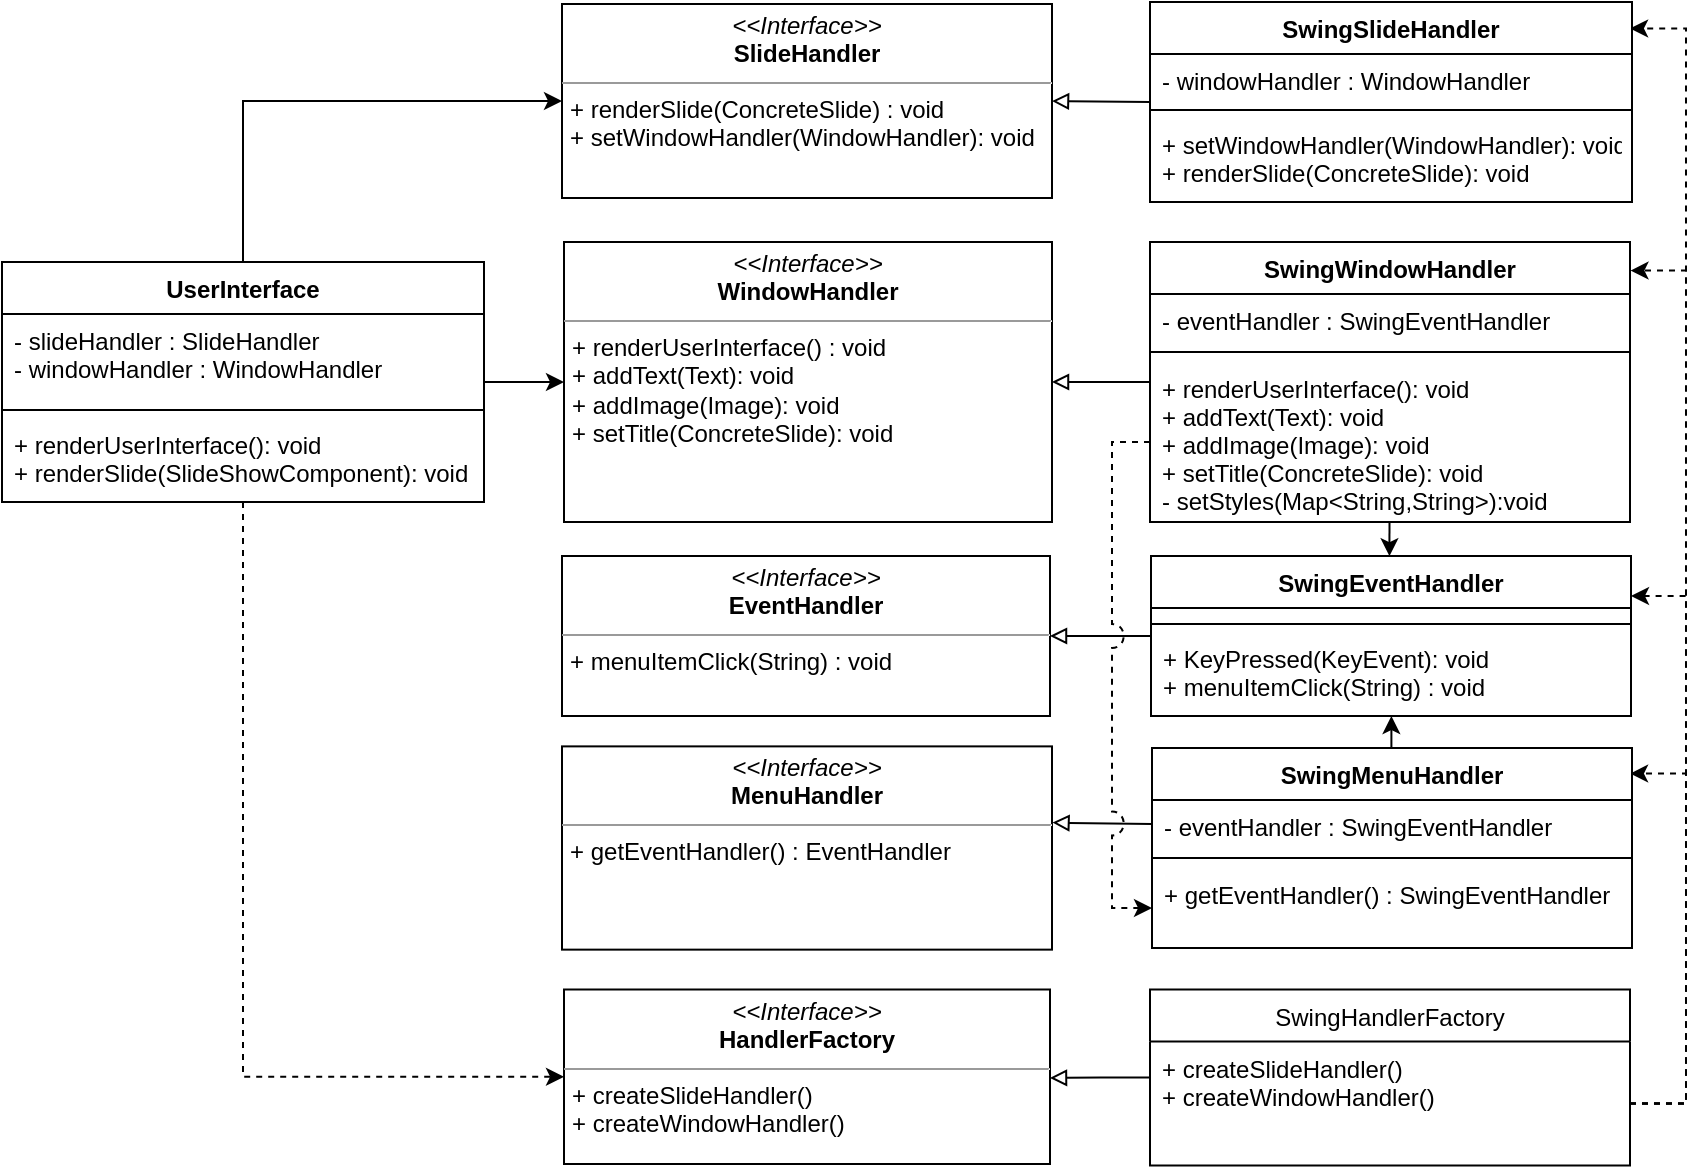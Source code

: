 <mxfile version="20.5.1" type="device"><diagram id="LJ5cOvNiz4a--_LxyvX9" name="Page-1"><mxGraphModel dx="1639" dy="878" grid="1" gridSize="10" guides="1" tooltips="1" connect="1" arrows="1" fold="1" page="1" pageScale="1" pageWidth="1654" pageHeight="2336" math="0" shadow="0"><root><mxCell id="0"/><mxCell id="1" parent="0"/><mxCell id="jVSI2GruWO6cFV0-CORd-1" style="edgeStyle=orthogonalEdgeStyle;rounded=0;orthogonalLoop=1;jettySize=auto;html=1;entryX=1;entryY=0.5;entryDx=0;entryDy=0;startArrow=none;startFill=0;endArrow=block;endFill=0;" edge="1" parent="1" source="jVSI2GruWO6cFV0-CORd-2" target="jVSI2GruWO6cFV0-CORd-22"><mxGeometry relative="1" as="geometry"><mxPoint x="296.5" y="523.13" as="targetPoint"/></mxGeometry></mxCell><mxCell id="jVSI2GruWO6cFV0-CORd-2" value="SwingEventHandler" style="swimlane;fontStyle=1;align=center;verticalAlign=top;childLayout=stackLayout;horizontal=1;startSize=26;horizontalStack=0;resizeParent=1;resizeParentMax=0;resizeLast=0;collapsible=1;marginBottom=0;" vertex="1" parent="1"><mxGeometry x="594.5" y="297.0" width="240" height="80" as="geometry"/></mxCell><mxCell id="jVSI2GruWO6cFV0-CORd-3" value=" " style="text;strokeColor=none;fillColor=none;align=left;verticalAlign=top;spacingLeft=4;spacingRight=4;overflow=hidden;rotatable=0;points=[[0,0.5],[1,0.5]];portConstraint=eastwest;" vertex="1" parent="jVSI2GruWO6cFV0-CORd-2"><mxGeometry y="26" width="240" height="4" as="geometry"/></mxCell><mxCell id="jVSI2GruWO6cFV0-CORd-4" value="" style="line;strokeWidth=1;fillColor=none;align=left;verticalAlign=middle;spacingTop=-1;spacingLeft=3;spacingRight=3;rotatable=0;labelPosition=right;points=[];portConstraint=eastwest;strokeColor=inherit;" vertex="1" parent="jVSI2GruWO6cFV0-CORd-2"><mxGeometry y="30" width="240" height="8" as="geometry"/></mxCell><mxCell id="jVSI2GruWO6cFV0-CORd-5" value="+ KeyPressed(KeyEvent): void&#10;+ menuItemClick(String) : void" style="text;strokeColor=none;fillColor=none;align=left;verticalAlign=top;spacingLeft=4;spacingRight=4;overflow=hidden;rotatable=0;points=[[0,0.5],[1,0.5]];portConstraint=eastwest;" vertex="1" parent="jVSI2GruWO6cFV0-CORd-2"><mxGeometry y="38" width="240" height="42" as="geometry"/></mxCell><mxCell id="jVSI2GruWO6cFV0-CORd-6" style="edgeStyle=orthogonalEdgeStyle;rounded=0;jumpStyle=arc;jumpSize=12;orthogonalLoop=1;jettySize=auto;html=1;entryX=1;entryY=0.5;entryDx=0;entryDy=0;startArrow=none;startFill=0;endArrow=block;endFill=0;" edge="1" parent="1" source="jVSI2GruWO6cFV0-CORd-8" target="jVSI2GruWO6cFV0-CORd-20"><mxGeometry relative="1" as="geometry"/></mxCell><mxCell id="jVSI2GruWO6cFV0-CORd-7" style="edgeStyle=orthogonalEdgeStyle;rounded=0;jumpStyle=arc;jumpSize=12;orthogonalLoop=1;jettySize=auto;html=1;startArrow=none;startFill=0;endArrow=classic;endFill=1;entryX=0.833;entryY=0.466;entryDx=0;entryDy=0;entryPerimeter=0;exitX=0.499;exitY=0.998;exitDx=0;exitDy=0;exitPerimeter=0;" edge="1" parent="1" source="jVSI2GruWO6cFV0-CORd-11"><mxGeometry relative="1" as="geometry"><mxPoint x="716.005" y="276" as="sourcePoint"/><mxPoint x="713.7" y="297.072" as="targetPoint"/></mxGeometry></mxCell><mxCell id="jVSI2GruWO6cFV0-CORd-8" value="SwingWindowHandler" style="swimlane;fontStyle=1;align=center;verticalAlign=top;childLayout=stackLayout;horizontal=1;startSize=26;horizontalStack=0;resizeParent=1;resizeParentMax=0;resizeLast=0;collapsible=1;marginBottom=0;" vertex="1" parent="1"><mxGeometry x="594" y="140" width="240" height="140" as="geometry"/></mxCell><mxCell id="jVSI2GruWO6cFV0-CORd-9" value="- eventHandler : SwingEventHandler " style="text;strokeColor=none;fillColor=none;align=left;verticalAlign=top;spacingLeft=4;spacingRight=4;overflow=hidden;rotatable=0;points=[[0,0.5],[1,0.5]];portConstraint=eastwest;" vertex="1" parent="jVSI2GruWO6cFV0-CORd-8"><mxGeometry y="26" width="240" height="24" as="geometry"/></mxCell><mxCell id="jVSI2GruWO6cFV0-CORd-10" value="" style="line;strokeWidth=1;fillColor=none;align=left;verticalAlign=middle;spacingTop=-1;spacingLeft=3;spacingRight=3;rotatable=0;labelPosition=right;points=[];portConstraint=eastwest;strokeColor=inherit;" vertex="1" parent="jVSI2GruWO6cFV0-CORd-8"><mxGeometry y="50" width="240" height="10" as="geometry"/></mxCell><mxCell id="jVSI2GruWO6cFV0-CORd-11" value="+ renderUserInterface(): void&#10;+ addText(Text): void&#10;+ addImage(Image): void&#10;+ setTitle(ConcreteSlide): void&#10;- setStyles(Map&lt;String,String&gt;):void&#10;&#10;" style="text;strokeColor=none;fillColor=none;align=left;verticalAlign=top;spacingLeft=4;spacingRight=4;overflow=hidden;rotatable=0;points=[[0,0.5],[1,0.5]];portConstraint=eastwest;" vertex="1" parent="jVSI2GruWO6cFV0-CORd-8"><mxGeometry y="60" width="240" height="80" as="geometry"/></mxCell><mxCell id="jVSI2GruWO6cFV0-CORd-12" value="&lt;p style=&quot;margin:0px;margin-top:4px;text-align:center;&quot;&gt;&lt;i&gt;&amp;lt;&amp;lt;Interface&amp;gt;&amp;gt;&lt;/i&gt;&lt;br&gt;&lt;b&gt;HandlerFactory&lt;/b&gt;&lt;/p&gt;&lt;hr size=&quot;1&quot;&gt;&lt;p style=&quot;margin:0px;margin-left:4px;&quot;&gt;&lt;span style=&quot;background-color: initial;&quot;&gt;+ createSlideHandler()&lt;/span&gt;&lt;br&gt;&lt;/p&gt;&lt;p style=&quot;margin:0px;margin-left:4px;&quot;&gt;+ createWindowHandler()&lt;/p&gt;" style="verticalAlign=top;align=left;overflow=fill;fontSize=12;fontFamily=Helvetica;html=1;" vertex="1" parent="1"><mxGeometry x="301" y="513.75" width="243" height="87.25" as="geometry"/></mxCell><mxCell id="jVSI2GruWO6cFV0-CORd-13" style="edgeStyle=orthogonalEdgeStyle;rounded=0;orthogonalLoop=1;jettySize=auto;html=1;endArrow=block;endFill=0;" edge="1" parent="1" source="jVSI2GruWO6cFV0-CORd-18"><mxGeometry relative="1" as="geometry"><mxPoint x="544" y="558" as="targetPoint"/></mxGeometry></mxCell><mxCell id="jVSI2GruWO6cFV0-CORd-14" style="edgeStyle=orthogonalEdgeStyle;rounded=0;jumpStyle=none;jumpSize=12;orthogonalLoop=1;jettySize=auto;html=1;entryX=0.996;entryY=0.128;entryDx=0;entryDy=0;entryPerimeter=0;startArrow=none;startFill=0;endArrow=classic;endFill=1;exitX=1;exitY=0.5;exitDx=0;exitDy=0;dashed=1;" edge="1" parent="1" source="jVSI2GruWO6cFV0-CORd-19" target="jVSI2GruWO6cFV0-CORd-30"><mxGeometry relative="1" as="geometry"><Array as="points"><mxPoint x="862" y="571"/><mxPoint x="862" y="406"/></Array></mxGeometry></mxCell><mxCell id="jVSI2GruWO6cFV0-CORd-15" style="edgeStyle=orthogonalEdgeStyle;rounded=0;jumpStyle=none;jumpSize=12;orthogonalLoop=1;jettySize=auto;html=1;entryX=1;entryY=0.25;entryDx=0;entryDy=0;dashed=1;startArrow=none;startFill=0;endArrow=classic;endFill=1;exitX=1;exitY=0.5;exitDx=0;exitDy=0;" edge="1" parent="1" source="jVSI2GruWO6cFV0-CORd-19" target="jVSI2GruWO6cFV0-CORd-2"><mxGeometry relative="1" as="geometry"><Array as="points"><mxPoint x="862" y="571"/><mxPoint x="862" y="317"/></Array></mxGeometry></mxCell><mxCell id="jVSI2GruWO6cFV0-CORd-16" style="edgeStyle=orthogonalEdgeStyle;rounded=0;jumpStyle=none;jumpSize=12;orthogonalLoop=1;jettySize=auto;html=1;entryX=1.001;entryY=0.102;entryDx=0;entryDy=0;entryPerimeter=0;dashed=1;startArrow=none;startFill=0;endArrow=classic;endFill=1;exitX=1;exitY=0.5;exitDx=0;exitDy=0;" edge="1" parent="1" source="jVSI2GruWO6cFV0-CORd-19" target="jVSI2GruWO6cFV0-CORd-8"><mxGeometry relative="1" as="geometry"><Array as="points"><mxPoint x="862" y="571"/><mxPoint x="862" y="154"/></Array></mxGeometry></mxCell><mxCell id="jVSI2GruWO6cFV0-CORd-17" style="edgeStyle=orthogonalEdgeStyle;rounded=0;jumpStyle=none;jumpSize=12;orthogonalLoop=1;jettySize=auto;html=1;entryX=0.996;entryY=0.132;entryDx=0;entryDy=0;entryPerimeter=0;dashed=1;startArrow=none;startFill=0;endArrow=classic;endFill=1;exitX=1;exitY=0.5;exitDx=0;exitDy=0;" edge="1" parent="1" source="jVSI2GruWO6cFV0-CORd-19" target="jVSI2GruWO6cFV0-CORd-24"><mxGeometry relative="1" as="geometry"><Array as="points"><mxPoint x="862" y="571"/><mxPoint x="862" y="33"/></Array></mxGeometry></mxCell><mxCell id="jVSI2GruWO6cFV0-CORd-18" value="SwingHandlerFactory" style="swimlane;fontStyle=0;childLayout=stackLayout;horizontal=1;startSize=26;fillColor=none;horizontalStack=0;resizeParent=1;resizeParentMax=0;resizeLast=0;collapsible=1;marginBottom=0;" vertex="1" parent="1"><mxGeometry x="594" y="513.75" width="240" height="88" as="geometry"/></mxCell><mxCell id="jVSI2GruWO6cFV0-CORd-19" value="+ createSlideHandler()&#10;+ createWindowHandler()" style="text;strokeColor=none;fillColor=none;align=left;verticalAlign=top;spacingLeft=4;spacingRight=4;overflow=hidden;rotatable=0;points=[[0,0.5],[1,0.5]];portConstraint=eastwest;" vertex="1" parent="jVSI2GruWO6cFV0-CORd-18"><mxGeometry y="26" width="240" height="62" as="geometry"/></mxCell><mxCell id="jVSI2GruWO6cFV0-CORd-20" value="&lt;p style=&quot;margin:0px;margin-top:4px;text-align:center;&quot;&gt;&lt;i&gt;&amp;lt;&amp;lt;Interface&amp;gt;&amp;gt;&lt;/i&gt;&lt;br&gt;&lt;b&gt;WindowHandler&lt;/b&gt;&lt;/p&gt;&lt;hr size=&quot;1&quot;&gt;&lt;p style=&quot;margin:0px;margin-left:4px;&quot;&gt;+ renderUserInterface() : void&lt;/p&gt;&lt;p style=&quot;margin:0px;margin-left:4px;&quot;&gt;+ addText(Text): void&lt;/p&gt;&lt;p style=&quot;margin:0px;margin-left:4px;&quot;&gt;+ addImage(Image): void&lt;/p&gt;&lt;p style=&quot;margin:0px;margin-left:4px;&quot;&gt;+ setTitle(ConcreteSlide): void&lt;/p&gt;&lt;p style=&quot;margin:0px;margin-left:4px;&quot;&gt;&lt;br&gt;&lt;/p&gt;" style="verticalAlign=top;align=left;overflow=fill;fontSize=12;fontFamily=Helvetica;html=1;" vertex="1" parent="1"><mxGeometry x="301" y="140" width="244" height="140" as="geometry"/></mxCell><mxCell id="jVSI2GruWO6cFV0-CORd-21" value="&lt;p style=&quot;margin:0px;margin-top:4px;text-align:center;&quot;&gt;&lt;i&gt;&amp;lt;&amp;lt;Interface&amp;gt;&amp;gt;&lt;/i&gt;&lt;br&gt;&lt;b&gt;SlideHandler&lt;/b&gt;&lt;/p&gt;&lt;hr size=&quot;1&quot;&gt;&lt;p style=&quot;margin:0px;margin-left:4px;&quot;&gt;+ renderSlide(ConcreteSlide) : void&lt;/p&gt;&lt;p style=&quot;margin:0px;margin-left:4px;&quot;&gt;+ setWindowHandler(WindowHandler): void&lt;/p&gt;&lt;p style=&quot;margin:0px;margin-left:4px;&quot;&gt;&lt;br&gt;&lt;/p&gt;" style="verticalAlign=top;align=left;overflow=fill;fontSize=12;fontFamily=Helvetica;html=1;" vertex="1" parent="1"><mxGeometry x="300" y="21" width="245" height="97" as="geometry"/></mxCell><mxCell id="jVSI2GruWO6cFV0-CORd-22" value="&lt;p style=&quot;margin:0px;margin-top:4px;text-align:center;&quot;&gt;&lt;i&gt;&amp;lt;&amp;lt;Interface&amp;gt;&amp;gt;&lt;/i&gt;&lt;br&gt;&lt;b&gt;EventHandler&lt;/b&gt;&lt;/p&gt;&lt;hr size=&quot;1&quot;&gt;&lt;p style=&quot;margin:0px;margin-left:4px;&quot;&gt;+ menuItemClick(String) : void&lt;/p&gt;" style="verticalAlign=top;align=left;overflow=fill;fontSize=12;fontFamily=Helvetica;html=1;" vertex="1" parent="1"><mxGeometry x="300" y="297" width="244" height="80" as="geometry"/></mxCell><mxCell id="jVSI2GruWO6cFV0-CORd-23" style="edgeStyle=orthogonalEdgeStyle;rounded=0;jumpStyle=arc;jumpSize=12;orthogonalLoop=1;jettySize=auto;html=1;entryX=1;entryY=0.5;entryDx=0;entryDy=0;startArrow=none;startFill=0;endArrow=block;endFill=0;" edge="1" parent="1" source="jVSI2GruWO6cFV0-CORd-24" target="jVSI2GruWO6cFV0-CORd-21"><mxGeometry relative="1" as="geometry"/></mxCell><mxCell id="jVSI2GruWO6cFV0-CORd-24" value="SwingSlideHandler" style="swimlane;fontStyle=1;align=center;verticalAlign=top;childLayout=stackLayout;horizontal=1;startSize=26;horizontalStack=0;resizeParent=1;resizeParentMax=0;resizeLast=0;collapsible=1;marginBottom=0;" vertex="1" parent="1"><mxGeometry x="594" y="20" width="241" height="100" as="geometry"/></mxCell><mxCell id="jVSI2GruWO6cFV0-CORd-25" value="- windowHandler : WindowHandler" style="text;strokeColor=none;fillColor=none;align=left;verticalAlign=top;spacingLeft=4;spacingRight=4;overflow=hidden;rotatable=0;points=[[0,0.5],[1,0.5]];portConstraint=eastwest;" vertex="1" parent="jVSI2GruWO6cFV0-CORd-24"><mxGeometry y="26" width="241" height="24" as="geometry"/></mxCell><mxCell id="jVSI2GruWO6cFV0-CORd-26" value="" style="line;strokeWidth=1;fillColor=none;align=left;verticalAlign=middle;spacingTop=-1;spacingLeft=3;spacingRight=3;rotatable=0;labelPosition=right;points=[];portConstraint=eastwest;strokeColor=inherit;" vertex="1" parent="jVSI2GruWO6cFV0-CORd-24"><mxGeometry y="50" width="241" height="8" as="geometry"/></mxCell><mxCell id="jVSI2GruWO6cFV0-CORd-27" value="+ setWindowHandler(WindowHandler): void&#10;+ renderSlide(ConcreteSlide): void" style="text;strokeColor=none;fillColor=none;align=left;verticalAlign=top;spacingLeft=4;spacingRight=4;overflow=hidden;rotatable=0;points=[[0,0.5],[1,0.5]];portConstraint=eastwest;" vertex="1" parent="jVSI2GruWO6cFV0-CORd-24"><mxGeometry y="58" width="241" height="42" as="geometry"/></mxCell><mxCell id="jVSI2GruWO6cFV0-CORd-28" value="&lt;p style=&quot;margin:0px;margin-top:4px;text-align:center;&quot;&gt;&lt;i&gt;&amp;lt;&amp;lt;Interface&amp;gt;&amp;gt;&lt;/i&gt;&lt;br&gt;&lt;b&gt;MenuHandler&lt;/b&gt;&lt;/p&gt;&lt;hr size=&quot;1&quot;&gt;&lt;p style=&quot;margin:0px;margin-left:4px;&quot;&gt;+ getEventHandler() : EventHandler&lt;/p&gt;&lt;p style=&quot;margin:0px;margin-left:4px;&quot;&gt;&lt;br&gt;&lt;/p&gt;&lt;p style=&quot;margin:0px;margin-left:4px;&quot;&gt;&lt;br&gt;&lt;/p&gt;" style="verticalAlign=top;align=left;overflow=fill;fontSize=12;fontFamily=Helvetica;html=1;" vertex="1" parent="1"><mxGeometry x="300" y="392.19" width="245" height="101.63" as="geometry"/></mxCell><mxCell id="jVSI2GruWO6cFV0-CORd-29" style="edgeStyle=orthogonalEdgeStyle;rounded=0;jumpStyle=arc;jumpSize=12;orthogonalLoop=1;jettySize=auto;html=1;startArrow=none;startFill=0;endArrow=classic;endFill=1;entryX=0.501;entryY=0.999;entryDx=0;entryDy=0;entryPerimeter=0;" edge="1" parent="1" source="jVSI2GruWO6cFV0-CORd-30" target="jVSI2GruWO6cFV0-CORd-5"><mxGeometry relative="1" as="geometry"><mxPoint x="725" y="388" as="targetPoint"/><Array as="points"><mxPoint x="715" y="377"/></Array></mxGeometry></mxCell><mxCell id="jVSI2GruWO6cFV0-CORd-30" value="SwingMenuHandler" style="swimlane;fontStyle=1;align=center;verticalAlign=top;childLayout=stackLayout;horizontal=1;startSize=26;horizontalStack=0;resizeParent=1;resizeParentMax=0;resizeLast=0;collapsible=1;marginBottom=0;" vertex="1" parent="1"><mxGeometry x="595" y="393.01" width="240" height="100" as="geometry"/></mxCell><mxCell id="jVSI2GruWO6cFV0-CORd-31" value="- eventHandler : SwingEventHandler " style="text;strokeColor=none;fillColor=none;align=left;verticalAlign=top;spacingLeft=4;spacingRight=4;overflow=hidden;rotatable=0;points=[[0,0.5],[1,0.5]];portConstraint=eastwest;" vertex="1" parent="jVSI2GruWO6cFV0-CORd-30"><mxGeometry y="26" width="240" height="24" as="geometry"/></mxCell><mxCell id="jVSI2GruWO6cFV0-CORd-32" value="" style="line;strokeWidth=1;fillColor=none;align=left;verticalAlign=middle;spacingTop=-1;spacingLeft=3;spacingRight=3;rotatable=0;labelPosition=right;points=[];portConstraint=eastwest;strokeColor=inherit;" vertex="1" parent="jVSI2GruWO6cFV0-CORd-30"><mxGeometry y="50" width="240" height="10" as="geometry"/></mxCell><mxCell id="jVSI2GruWO6cFV0-CORd-33" value="+ getEventHandler() : SwingEventHandler&#10;" style="text;strokeColor=none;fillColor=none;align=left;verticalAlign=top;spacingLeft=4;spacingRight=4;overflow=hidden;rotatable=0;points=[[0,0.5],[1,0.5]];portConstraint=eastwest;" vertex="1" parent="jVSI2GruWO6cFV0-CORd-30"><mxGeometry y="60" width="240" height="40" as="geometry"/></mxCell><mxCell id="jVSI2GruWO6cFV0-CORd-34" style="edgeStyle=orthogonalEdgeStyle;rounded=0;jumpStyle=arc;jumpSize=12;orthogonalLoop=1;jettySize=auto;html=1;entryX=1.001;entryY=0.375;entryDx=0;entryDy=0;entryPerimeter=0;startArrow=none;startFill=0;endArrow=block;endFill=0;" edge="1" parent="1" source="jVSI2GruWO6cFV0-CORd-31" target="jVSI2GruWO6cFV0-CORd-28"><mxGeometry relative="1" as="geometry"/></mxCell><mxCell id="jVSI2GruWO6cFV0-CORd-35" style="edgeStyle=orthogonalEdgeStyle;rounded=0;orthogonalLoop=1;jettySize=auto;html=1;entryX=0;entryY=0.5;entryDx=0;entryDy=0;exitX=0.5;exitY=0;exitDx=0;exitDy=0;" edge="1" parent="1" source="jVSI2GruWO6cFV0-CORd-38" target="jVSI2GruWO6cFV0-CORd-21"><mxGeometry relative="1" as="geometry"/></mxCell><mxCell id="jVSI2GruWO6cFV0-CORd-36" style="edgeStyle=orthogonalEdgeStyle;rounded=0;orthogonalLoop=1;jettySize=auto;html=1;entryX=0;entryY=0.5;entryDx=0;entryDy=0;" edge="1" parent="1" source="jVSI2GruWO6cFV0-CORd-38" target="jVSI2GruWO6cFV0-CORd-20"><mxGeometry relative="1" as="geometry"/></mxCell><mxCell id="jVSI2GruWO6cFV0-CORd-37" style="edgeStyle=orthogonalEdgeStyle;rounded=0;orthogonalLoop=1;jettySize=auto;html=1;entryX=0;entryY=0.5;entryDx=0;entryDy=0;exitX=0.5;exitY=1;exitDx=0;exitDy=0;exitPerimeter=0;dashed=1;" edge="1" parent="1" source="jVSI2GruWO6cFV0-CORd-41" target="jVSI2GruWO6cFV0-CORd-12"><mxGeometry relative="1" as="geometry"/></mxCell><mxCell id="jVSI2GruWO6cFV0-CORd-38" value="UserInterface" style="swimlane;fontStyle=1;align=center;verticalAlign=top;childLayout=stackLayout;horizontal=1;startSize=26;horizontalStack=0;resizeParent=1;resizeParentMax=0;resizeLast=0;collapsible=1;marginBottom=0;" vertex="1" parent="1"><mxGeometry x="20" y="150" width="241" height="120" as="geometry"/></mxCell><mxCell id="jVSI2GruWO6cFV0-CORd-39" value="- slideHandler : SlideHandler&#10;- windowHandler : WindowHandler" style="text;strokeColor=none;fillColor=none;align=left;verticalAlign=top;spacingLeft=4;spacingRight=4;overflow=hidden;rotatable=0;points=[[0,0.5],[1,0.5]];portConstraint=eastwest;" vertex="1" parent="jVSI2GruWO6cFV0-CORd-38"><mxGeometry y="26" width="241" height="44" as="geometry"/></mxCell><mxCell id="jVSI2GruWO6cFV0-CORd-40" value="" style="line;strokeWidth=1;fillColor=none;align=left;verticalAlign=middle;spacingTop=-1;spacingLeft=3;spacingRight=3;rotatable=0;labelPosition=right;points=[];portConstraint=eastwest;strokeColor=inherit;" vertex="1" parent="jVSI2GruWO6cFV0-CORd-38"><mxGeometry y="70" width="241" height="8" as="geometry"/></mxCell><mxCell id="jVSI2GruWO6cFV0-CORd-41" value="+ renderUserInterface(): void&#10;+ renderSlide(SlideShowComponent): void" style="text;strokeColor=none;fillColor=none;align=left;verticalAlign=top;spacingLeft=4;spacingRight=4;overflow=hidden;rotatable=0;points=[[0,0.5],[1,0.5]];portConstraint=eastwest;" vertex="1" parent="jVSI2GruWO6cFV0-CORd-38"><mxGeometry y="78" width="241" height="42" as="geometry"/></mxCell><mxCell id="jVSI2GruWO6cFV0-CORd-42" style="edgeStyle=orthogonalEdgeStyle;rounded=0;orthogonalLoop=1;jettySize=auto;html=1;entryX=0;entryY=0.5;entryDx=0;entryDy=0;exitX=0;exitY=0.5;exitDx=0;exitDy=0;dashed=1;jumpStyle=arc;jumpSize=12;" edge="1" parent="1" source="jVSI2GruWO6cFV0-CORd-11" target="jVSI2GruWO6cFV0-CORd-33"><mxGeometry relative="1" as="geometry"><Array as="points"><mxPoint x="575" y="240"/><mxPoint x="575" y="473"/></Array></mxGeometry></mxCell></root></mxGraphModel></diagram></mxfile>